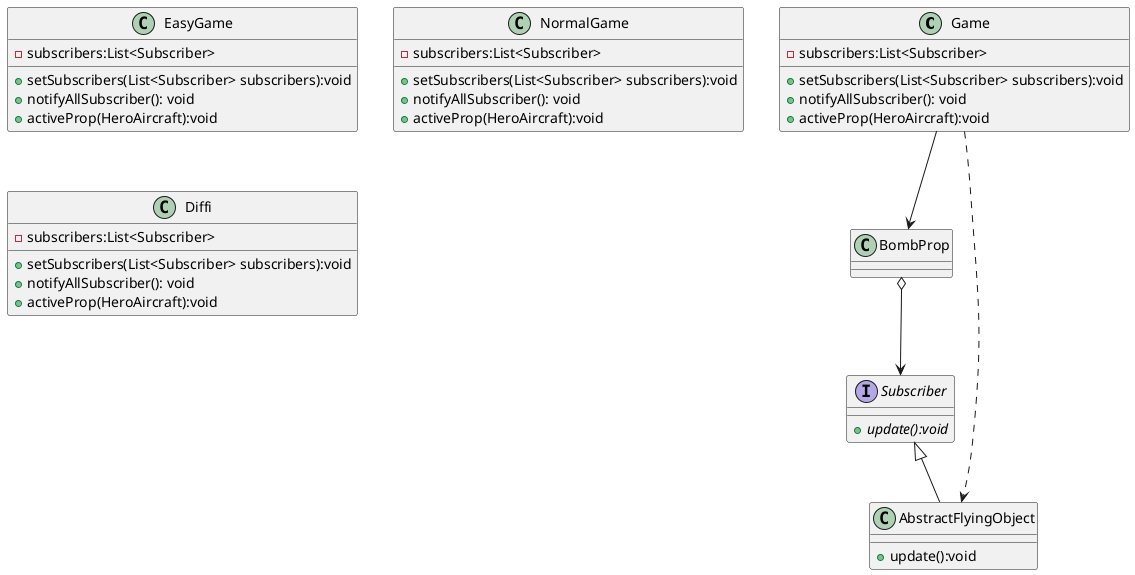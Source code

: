@startuml
'https://plantuml.com/sequence-diagram

class Game {  /'发布者 publisher'/
'炸弹道具类
    - subscribers:List<Subscriber> /'订阅者清单   所有敌机和敌机子弹'/
/'    + addSubscriber:维护订阅者清单的方法 增加
    + removeSubscriber:维护订阅者清单的方法 删除'/
    + setSubscribers(List<Subscriber> subscribers):void
    + notifyAllSubscriber(): void/'通知所有观察者'/
    + activeProp(HeroAircraft):void   /'mainBusinessLogic():主要商业逻辑 如 改变汇率 里面是通知所有'/
}


class EasyGame {  /'发布者 publisher'/
'炸弹道具类
    - subscribers:List<Subscriber> /'订阅者清单   所有敌机和敌机子弹'/
/'    + addSubscriber:维护订阅者清单的方法 增加
    + removeSubscriber:维护订阅者清单的方法 删除'/
    + setSubscribers(List<Subscriber> subscribers):void
    + notifyAllSubscriber(): void/'通知所有观察者'/
    + activeProp(HeroAircraft):void   /'mainBusinessLogic():主要商业逻辑 如 改变汇率 里面是通知所有'/
}


class NormalGame {  /'发布者 publisher'/
'炸弹道具类
    - subscribers:List<Subscriber> /'订阅者清单   所有敌机和敌机子弹'/
/'    + addSubscriber:维护订阅者清单的方法 增加
    + removeSubscriber:维护订阅者清单的方法 删除'/
    + setSubscribers(List<Subscriber> subscribers):void
    + notifyAllSubscriber(): void/'通知所有观察者'/
    + activeProp(HeroAircraft):void   /'mainBusinessLogic():主要商业逻辑 如 改变汇率 里面是通知所有'/
}


class Diffi  {  /'发布者 publisher'/
'炸弹道具类
    - subscribers:List<Subscriber> /'订阅者清单   所有敌机和敌机子弹'/
/'    + addSubscriber:维护订阅者清单的方法 增加
    + removeSubscriber:维护订阅者清单的方法 删除'/
    + setSubscribers(List<Subscriber> subscribers):void
    + notifyAllSubscriber(): void/'通知所有观察者'/
    + activeProp(HeroAircraft):void   /'mainBusinessLogic():主要商业逻辑 如 改变汇率 里面是通知所有'/
}


interface Subscriber{
'订阅者接口'
    + {abstract}update():void
}
'action方法升级成模板方法  子类去实现具体的
BombProp o--> Subscriber
Subscriber <|-- AbstractFlyingObject
Game --> BombProp
Game ..> AbstractFlyingObject
'update 方法里要消亡 坠毁 消失 减血量'
'client  game  or 炸弹的active方法里面 传参的方法  都有利有弊 都可以'
class AbstractFlyingObject {  /'发布者 publisher'/
    + update():void
}
@enduml